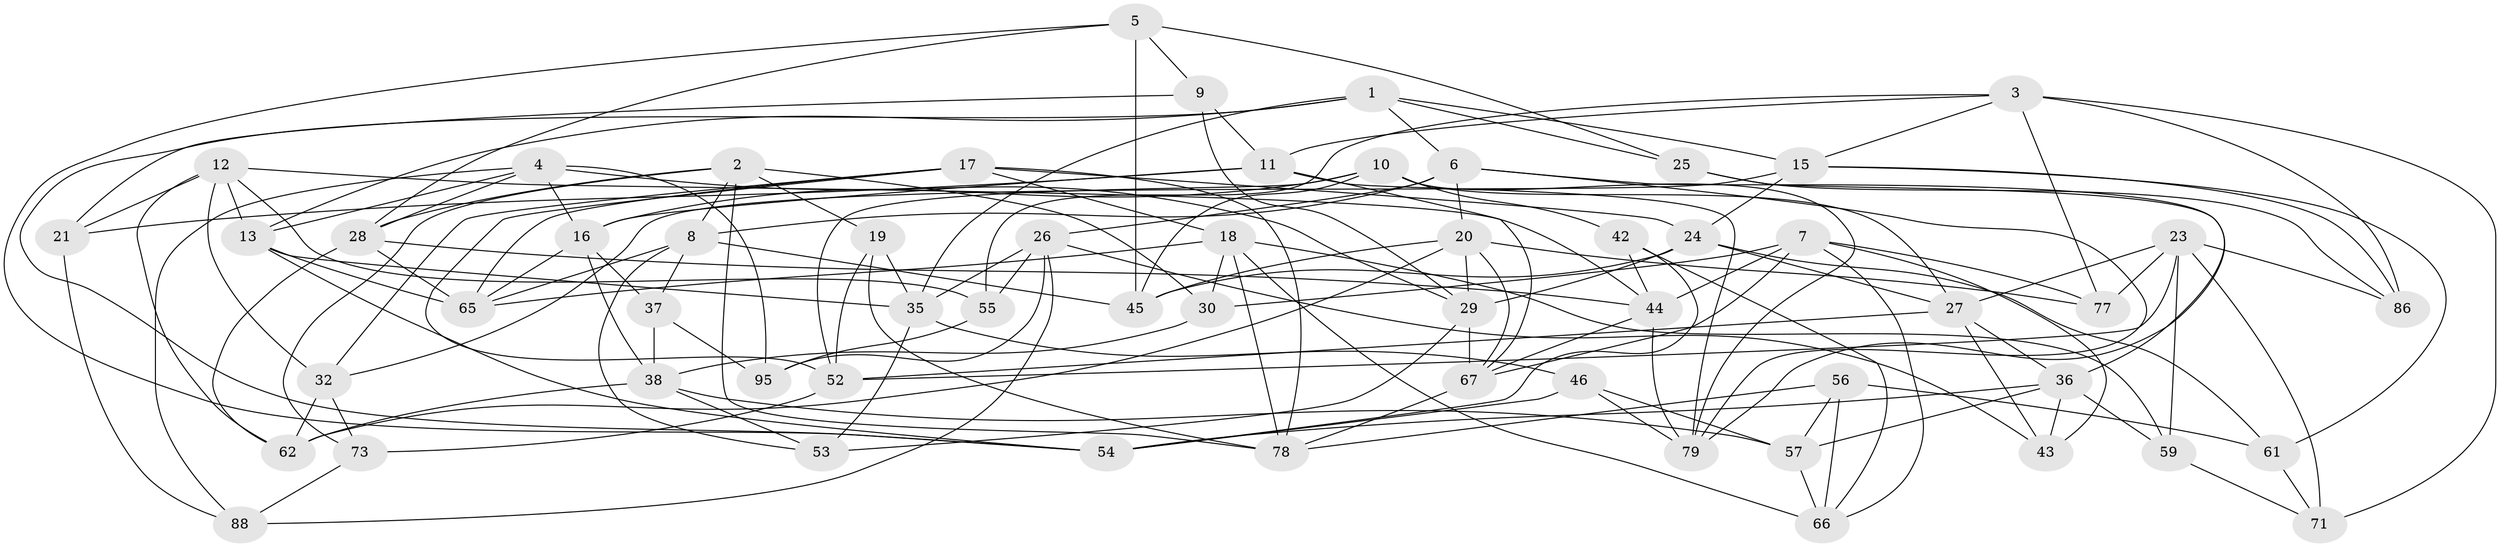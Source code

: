 // Generated by graph-tools (version 1.1) at 2025/24/03/03/25 07:24:26]
// undirected, 58 vertices, 151 edges
graph export_dot {
graph [start="1"]
  node [color=gray90,style=filled];
  1 [super="+84"];
  2 [super="+74"];
  3 [super="+51"];
  4 [super="+22"];
  5 [super="+40"];
  6 [super="+75"];
  7 [super="+34"];
  8 [super="+48"];
  9;
  10 [super="+14"];
  11 [super="+31"];
  12 [super="+70"];
  13 [super="+83"];
  15 [super="+49"];
  16 [super="+41"];
  17 [super="+92"];
  18 [super="+80"];
  19;
  20 [super="+64"];
  21;
  23 [super="+58"];
  24 [super="+33"];
  25;
  26 [super="+50"];
  27 [super="+76"];
  28 [super="+63"];
  29 [super="+60"];
  30;
  32 [super="+39"];
  35 [super="+89"];
  36 [super="+47"];
  37;
  38 [super="+96"];
  42;
  43;
  44 [super="+93"];
  45 [super="+72"];
  46;
  52 [super="+94"];
  53;
  54 [super="+91"];
  55;
  56;
  57 [super="+81"];
  59;
  61;
  62 [super="+85"];
  65 [super="+68"];
  66 [super="+90"];
  67 [super="+69"];
  71;
  73;
  77;
  78 [super="+82"];
  79 [super="+87"];
  86;
  88;
  95;
  1 -- 54;
  1 -- 6;
  1 -- 25;
  1 -- 13;
  1 -- 35;
  1 -- 15;
  2 -- 30;
  2 -- 19;
  2 -- 73;
  2 -- 28;
  2 -- 78;
  2 -- 8;
  3 -- 15;
  3 -- 55;
  3 -- 11;
  3 -- 77;
  3 -- 86;
  3 -- 71;
  4 -- 88;
  4 -- 28;
  4 -- 13;
  4 -- 95;
  4 -- 29;
  4 -- 16;
  5 -- 54;
  5 -- 25;
  5 -- 45 [weight=2];
  5 -- 9;
  5 -- 28;
  6 -- 8;
  6 -- 26;
  6 -- 79;
  6 -- 36;
  6 -- 20;
  7 -- 43;
  7 -- 30;
  7 -- 66;
  7 -- 67;
  7 -- 77;
  7 -- 44;
  8 -- 45;
  8 -- 37;
  8 -- 65;
  8 -- 53;
  9 -- 21;
  9 -- 11;
  9 -- 29;
  10 -- 42;
  10 -- 45;
  10 -- 16;
  10 -- 52;
  10 -- 27;
  10 -- 79;
  11 -- 21;
  11 -- 67;
  11 -- 79;
  11 -- 16;
  12 -- 44;
  12 -- 55;
  12 -- 62;
  12 -- 32;
  12 -- 21;
  12 -- 13;
  13 -- 35;
  13 -- 65;
  13 -- 54;
  15 -- 61;
  15 -- 24;
  15 -- 32;
  15 -- 86;
  16 -- 37;
  16 -- 65;
  16 -- 38;
  17 -- 32;
  17 -- 24;
  17 -- 65;
  17 -- 18;
  17 -- 52;
  17 -- 78;
  18 -- 65;
  18 -- 30;
  18 -- 59;
  18 -- 66;
  18 -- 78;
  19 -- 35;
  19 -- 52;
  19 -- 78;
  20 -- 45;
  20 -- 62;
  20 -- 77;
  20 -- 29;
  20 -- 67;
  21 -- 88;
  23 -- 59;
  23 -- 86;
  23 -- 27;
  23 -- 77;
  23 -- 71;
  23 -- 52;
  24 -- 29;
  24 -- 45;
  24 -- 61;
  24 -- 27;
  25 -- 79;
  25 -- 86;
  26 -- 55;
  26 -- 88;
  26 -- 43;
  26 -- 95;
  26 -- 35;
  27 -- 43;
  27 -- 36;
  27 -- 52;
  28 -- 62;
  28 -- 44;
  28 -- 65;
  29 -- 53;
  29 -- 67;
  30 -- 38;
  32 -- 73;
  32 -- 62 [weight=2];
  35 -- 46;
  35 -- 53;
  36 -- 59;
  36 -- 54;
  36 -- 57;
  36 -- 43;
  37 -- 38;
  37 -- 95;
  38 -- 57;
  38 -- 53;
  38 -- 62;
  42 -- 44;
  42 -- 54;
  42 -- 66;
  44 -- 67;
  44 -- 79;
  46 -- 54;
  46 -- 57;
  46 -- 79;
  52 -- 73;
  55 -- 95;
  56 -- 66;
  56 -- 61;
  56 -- 78;
  56 -- 57;
  57 -- 66 [weight=2];
  59 -- 71;
  61 -- 71;
  67 -- 78;
  73 -- 88;
}
